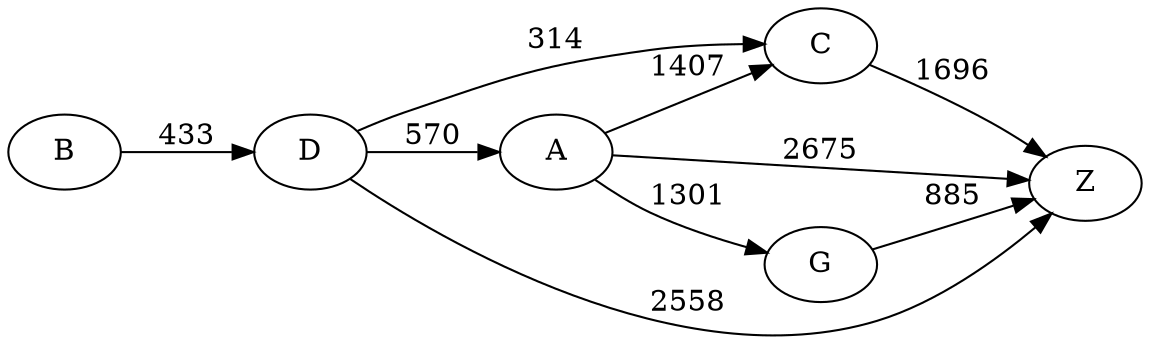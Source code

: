 digraph G {
	rankdir=LR size="8,5"
	B
	D
	B -> D [label=433]
	D
	C
	D -> C [label=314]
	D
	A
	D -> A [label=570]
	D
	Z
	D -> Z [label=2558]
	C
	Z
	C -> Z [label=1696]
	A
	Z
	A -> Z [label=2675]
	A
	C
	A -> C [label=1407]
	A
	G
	A -> G [label=1301]
	G
	Z
	G -> Z [label=885]
}
